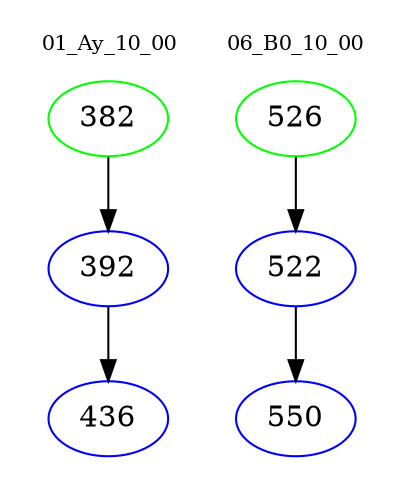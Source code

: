 digraph{
subgraph cluster_0 {
color = white
label = "01_Ay_10_00";
fontsize=10;
T0_382 [label="382", color="green"]
T0_382 -> T0_392 [color="black"]
T0_392 [label="392", color="blue"]
T0_392 -> T0_436 [color="black"]
T0_436 [label="436", color="blue"]
}
subgraph cluster_1 {
color = white
label = "06_B0_10_00";
fontsize=10;
T1_526 [label="526", color="green"]
T1_526 -> T1_522 [color="black"]
T1_522 [label="522", color="blue"]
T1_522 -> T1_550 [color="black"]
T1_550 [label="550", color="blue"]
}
}
